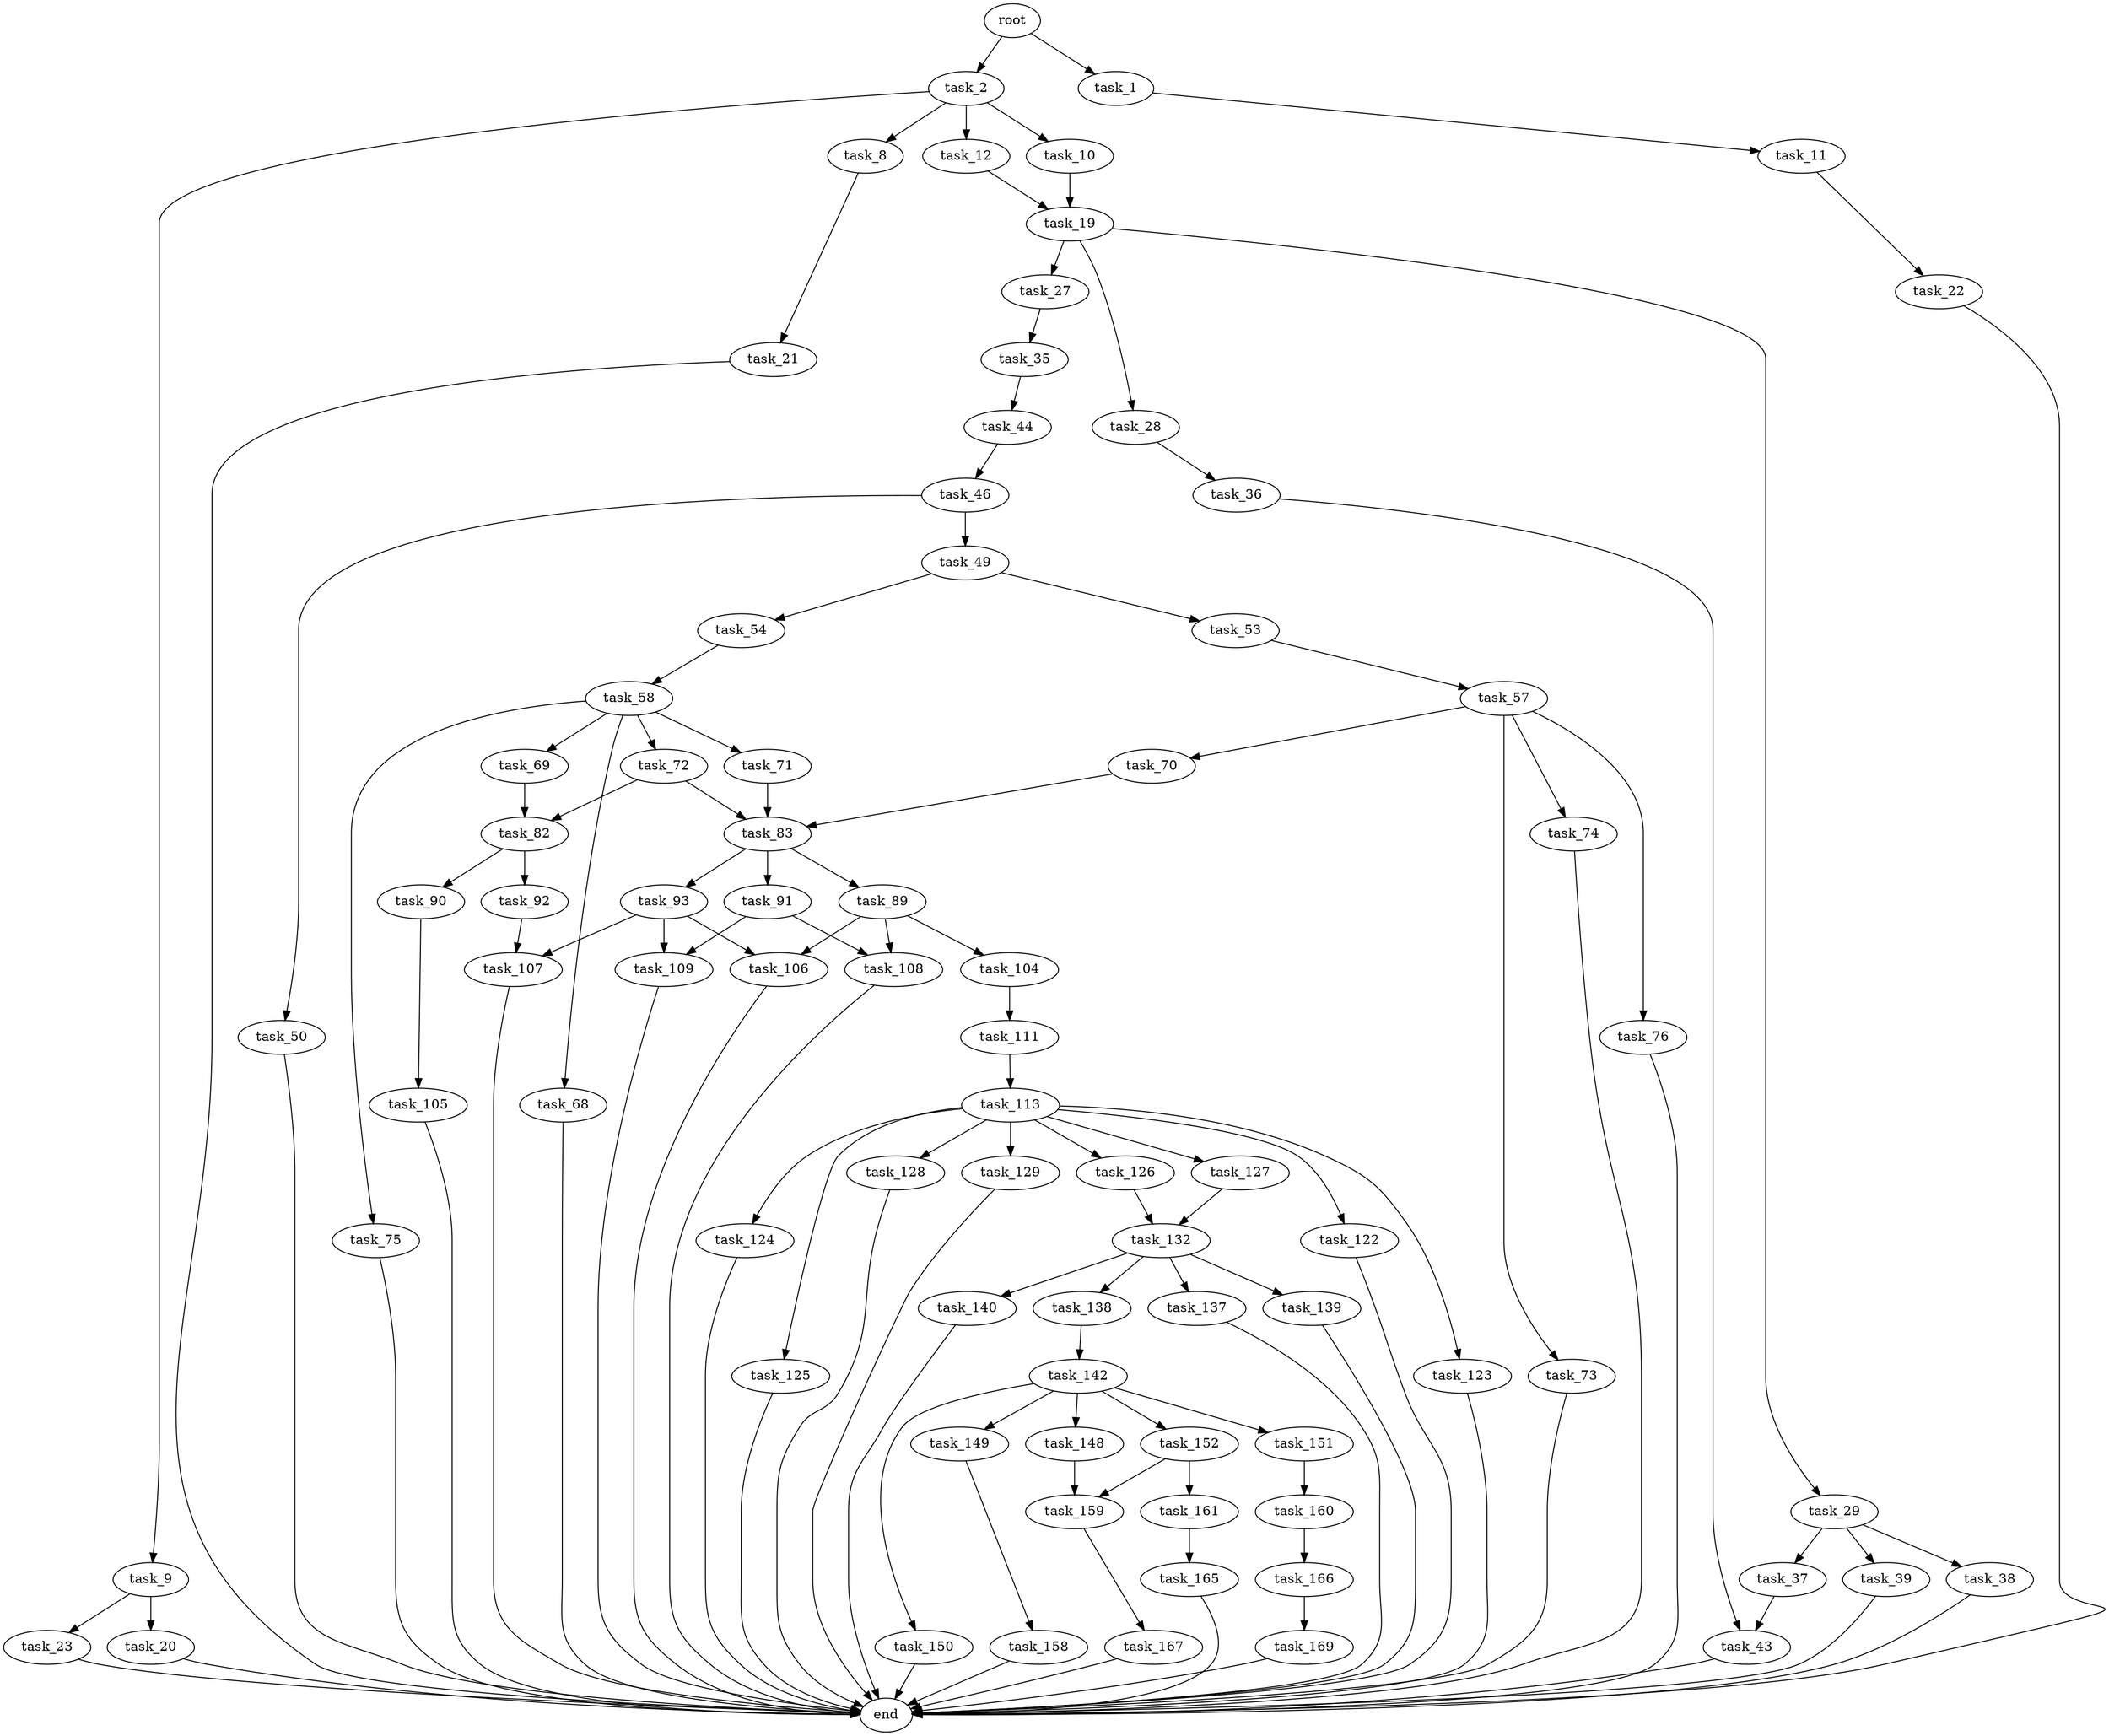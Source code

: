 digraph G {
  root [size="0.000000"];
  task_1 [size="461285374836.000000"];
  task_2 [size="2788411442.000000"];
  task_11 [size="487804561253.000000"];
  task_8 [size="231928233984.000000"];
  task_9 [size="95351944753.000000"];
  task_10 [size="1110243328.000000"];
  task_12 [size="276088533953.000000"];
  task_21 [size="88631535838.000000"];
  task_20 [size="231928233984.000000"];
  task_23 [size="819303755486.000000"];
  task_19 [size="17022545444.000000"];
  task_22 [size="346463057576.000000"];
  task_27 [size="9928763512.000000"];
  task_28 [size="168376108368.000000"];
  task_29 [size="19222974427.000000"];
  end [size="0.000000"];
  task_35 [size="1689753414.000000"];
  task_36 [size="1261737883.000000"];
  task_37 [size="198267911980.000000"];
  task_38 [size="34340681508.000000"];
  task_39 [size="28991029248.000000"];
  task_44 [size="68719476736.000000"];
  task_43 [size="290943945112.000000"];
  task_46 [size="37621412364.000000"];
  task_49 [size="46122750853.000000"];
  task_50 [size="8589934592.000000"];
  task_53 [size="30204714312.000000"];
  task_54 [size="28991029248.000000"];
  task_57 [size="368293445632.000000"];
  task_58 [size="66536508011.000000"];
  task_70 [size="28991029248.000000"];
  task_73 [size="1073741824000.000000"];
  task_74 [size="782757789696.000000"];
  task_76 [size="353669104709.000000"];
  task_68 [size="41508033342.000000"];
  task_69 [size="8589934592.000000"];
  task_71 [size="7121536944.000000"];
  task_72 [size="782757789696.000000"];
  task_75 [size="782757789696.000000"];
  task_82 [size="1073741824000.000000"];
  task_83 [size="542199412725.000000"];
  task_90 [size="446390274826.000000"];
  task_92 [size="3401563617.000000"];
  task_89 [size="549925795698.000000"];
  task_91 [size="327706859921.000000"];
  task_93 [size="8369813048.000000"];
  task_104 [size="782757789696.000000"];
  task_106 [size="68719476736.000000"];
  task_108 [size="28991029248.000000"];
  task_105 [size="787048195118.000000"];
  task_109 [size="18574035512.000000"];
  task_107 [size="300079075489.000000"];
  task_111 [size="167358140299.000000"];
  task_113 [size="3538696309.000000"];
  task_122 [size="1073741824000.000000"];
  task_123 [size="293786281250.000000"];
  task_124 [size="323432297543.000000"];
  task_125 [size="18196827192.000000"];
  task_126 [size="261205566014.000000"];
  task_127 [size="222192887640.000000"];
  task_128 [size="32018139971.000000"];
  task_129 [size="68719476736.000000"];
  task_132 [size="368293445632.000000"];
  task_137 [size="28991029248.000000"];
  task_138 [size="24401767319.000000"];
  task_139 [size="368293445632.000000"];
  task_140 [size="270834327271.000000"];
  task_142 [size="244087167253.000000"];
  task_148 [size="183012272092.000000"];
  task_149 [size="134217728000.000000"];
  task_150 [size="262275658430.000000"];
  task_151 [size="368293445632.000000"];
  task_152 [size="547971679246.000000"];
  task_159 [size="1035247823077.000000"];
  task_158 [size="2282453671.000000"];
  task_160 [size="155162958571.000000"];
  task_161 [size="327594944710.000000"];
  task_167 [size="44942432971.000000"];
  task_166 [size="3270437772.000000"];
  task_165 [size="549755813888.000000"];
  task_169 [size="315457053021.000000"];

  root -> task_1 [size="1.000000"];
  root -> task_2 [size="1.000000"];
  task_1 -> task_11 [size="536870912.000000"];
  task_2 -> task_8 [size="134217728.000000"];
  task_2 -> task_9 [size="134217728.000000"];
  task_2 -> task_10 [size="134217728.000000"];
  task_2 -> task_12 [size="134217728.000000"];
  task_11 -> task_22 [size="411041792.000000"];
  task_8 -> task_21 [size="301989888.000000"];
  task_9 -> task_20 [size="75497472.000000"];
  task_9 -> task_23 [size="75497472.000000"];
  task_10 -> task_19 [size="134217728.000000"];
  task_12 -> task_19 [size="209715200.000000"];
  task_21 -> end [size="1.000000"];
  task_20 -> end [size="1.000000"];
  task_23 -> end [size="1.000000"];
  task_19 -> task_27 [size="301989888.000000"];
  task_19 -> task_28 [size="301989888.000000"];
  task_19 -> task_29 [size="301989888.000000"];
  task_22 -> end [size="1.000000"];
  task_27 -> task_35 [size="679477248.000000"];
  task_28 -> task_36 [size="536870912.000000"];
  task_29 -> task_37 [size="679477248.000000"];
  task_29 -> task_38 [size="679477248.000000"];
  task_29 -> task_39 [size="679477248.000000"];
  task_35 -> task_44 [size="33554432.000000"];
  task_36 -> task_43 [size="33554432.000000"];
  task_37 -> task_43 [size="679477248.000000"];
  task_38 -> end [size="1.000000"];
  task_39 -> end [size="1.000000"];
  task_44 -> task_46 [size="134217728.000000"];
  task_43 -> end [size="1.000000"];
  task_46 -> task_49 [size="679477248.000000"];
  task_46 -> task_50 [size="679477248.000000"];
  task_49 -> task_53 [size="33554432.000000"];
  task_49 -> task_54 [size="33554432.000000"];
  task_50 -> end [size="1.000000"];
  task_53 -> task_57 [size="134217728.000000"];
  task_54 -> task_58 [size="75497472.000000"];
  task_57 -> task_70 [size="411041792.000000"];
  task_57 -> task_73 [size="411041792.000000"];
  task_57 -> task_74 [size="411041792.000000"];
  task_57 -> task_76 [size="411041792.000000"];
  task_58 -> task_68 [size="75497472.000000"];
  task_58 -> task_69 [size="75497472.000000"];
  task_58 -> task_71 [size="75497472.000000"];
  task_58 -> task_72 [size="75497472.000000"];
  task_58 -> task_75 [size="75497472.000000"];
  task_70 -> task_83 [size="75497472.000000"];
  task_73 -> end [size="1.000000"];
  task_74 -> end [size="1.000000"];
  task_76 -> end [size="1.000000"];
  task_68 -> end [size="1.000000"];
  task_69 -> task_82 [size="33554432.000000"];
  task_71 -> task_83 [size="134217728.000000"];
  task_72 -> task_82 [size="679477248.000000"];
  task_72 -> task_83 [size="679477248.000000"];
  task_75 -> end [size="1.000000"];
  task_82 -> task_90 [size="838860800.000000"];
  task_82 -> task_92 [size="838860800.000000"];
  task_83 -> task_89 [size="679477248.000000"];
  task_83 -> task_91 [size="679477248.000000"];
  task_83 -> task_93 [size="679477248.000000"];
  task_90 -> task_105 [size="301989888.000000"];
  task_92 -> task_107 [size="75497472.000000"];
  task_89 -> task_104 [size="411041792.000000"];
  task_89 -> task_106 [size="411041792.000000"];
  task_89 -> task_108 [size="411041792.000000"];
  task_91 -> task_108 [size="679477248.000000"];
  task_91 -> task_109 [size="679477248.000000"];
  task_93 -> task_106 [size="679477248.000000"];
  task_93 -> task_107 [size="679477248.000000"];
  task_93 -> task_109 [size="679477248.000000"];
  task_104 -> task_111 [size="679477248.000000"];
  task_106 -> end [size="1.000000"];
  task_108 -> end [size="1.000000"];
  task_105 -> end [size="1.000000"];
  task_109 -> end [size="1.000000"];
  task_107 -> end [size="1.000000"];
  task_111 -> task_113 [size="301989888.000000"];
  task_113 -> task_122 [size="134217728.000000"];
  task_113 -> task_123 [size="134217728.000000"];
  task_113 -> task_124 [size="134217728.000000"];
  task_113 -> task_125 [size="134217728.000000"];
  task_113 -> task_126 [size="134217728.000000"];
  task_113 -> task_127 [size="134217728.000000"];
  task_113 -> task_128 [size="134217728.000000"];
  task_113 -> task_129 [size="134217728.000000"];
  task_122 -> end [size="1.000000"];
  task_123 -> end [size="1.000000"];
  task_124 -> end [size="1.000000"];
  task_125 -> end [size="1.000000"];
  task_126 -> task_132 [size="209715200.000000"];
  task_127 -> task_132 [size="209715200.000000"];
  task_128 -> end [size="1.000000"];
  task_129 -> end [size="1.000000"];
  task_132 -> task_137 [size="411041792.000000"];
  task_132 -> task_138 [size="411041792.000000"];
  task_132 -> task_139 [size="411041792.000000"];
  task_132 -> task_140 [size="411041792.000000"];
  task_137 -> end [size="1.000000"];
  task_138 -> task_142 [size="679477248.000000"];
  task_139 -> end [size="1.000000"];
  task_140 -> end [size="1.000000"];
  task_142 -> task_148 [size="411041792.000000"];
  task_142 -> task_149 [size="411041792.000000"];
  task_142 -> task_150 [size="411041792.000000"];
  task_142 -> task_151 [size="411041792.000000"];
  task_142 -> task_152 [size="411041792.000000"];
  task_148 -> task_159 [size="536870912.000000"];
  task_149 -> task_158 [size="209715200.000000"];
  task_150 -> end [size="1.000000"];
  task_151 -> task_160 [size="411041792.000000"];
  task_152 -> task_159 [size="411041792.000000"];
  task_152 -> task_161 [size="411041792.000000"];
  task_159 -> task_167 [size="838860800.000000"];
  task_158 -> end [size="1.000000"];
  task_160 -> task_166 [size="679477248.000000"];
  task_161 -> task_165 [size="838860800.000000"];
  task_167 -> end [size="1.000000"];
  task_166 -> task_169 [size="75497472.000000"];
  task_165 -> end [size="1.000000"];
  task_169 -> end [size="1.000000"];
}
